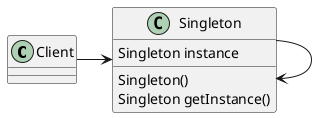 @startuml
'https://plantuml.com/class-diagram

Client -> Singleton
Singleton -> Singleton

class Singleton {
Singleton instance
Singleton()
Singleton getInstance()
}

@enduml